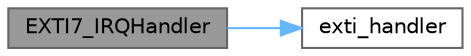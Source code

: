 digraph "EXTI7_IRQHandler"
{
 // INTERACTIVE_SVG=YES
 // LATEX_PDF_SIZE
  bgcolor="transparent";
  edge [fontname=Helvetica,fontsize=10,labelfontname=Helvetica,labelfontsize=10];
  node [fontname=Helvetica,fontsize=10,shape=box,height=0.2,width=0.4];
  rankdir="LR";
  Node1 [id="Node000001",label="EXTI7_IRQHandler",height=0.2,width=0.4,color="gray40", fillcolor="grey60", style="filled", fontcolor="black",tooltip=" "];
  Node1 -> Node2 [id="edge1_Node000001_Node000002",color="steelblue1",style="solid",tooltip=" "];
  Node2 [id="Node000002",label="exti_handler",height=0.2,width=0.4,color="grey40", fillcolor="white", style="filled",URL="$f4xx_2exti__handlers_8c.html#ace4802f0dcdcb019f1528b7e018fb5dd",tooltip=" "];
}
